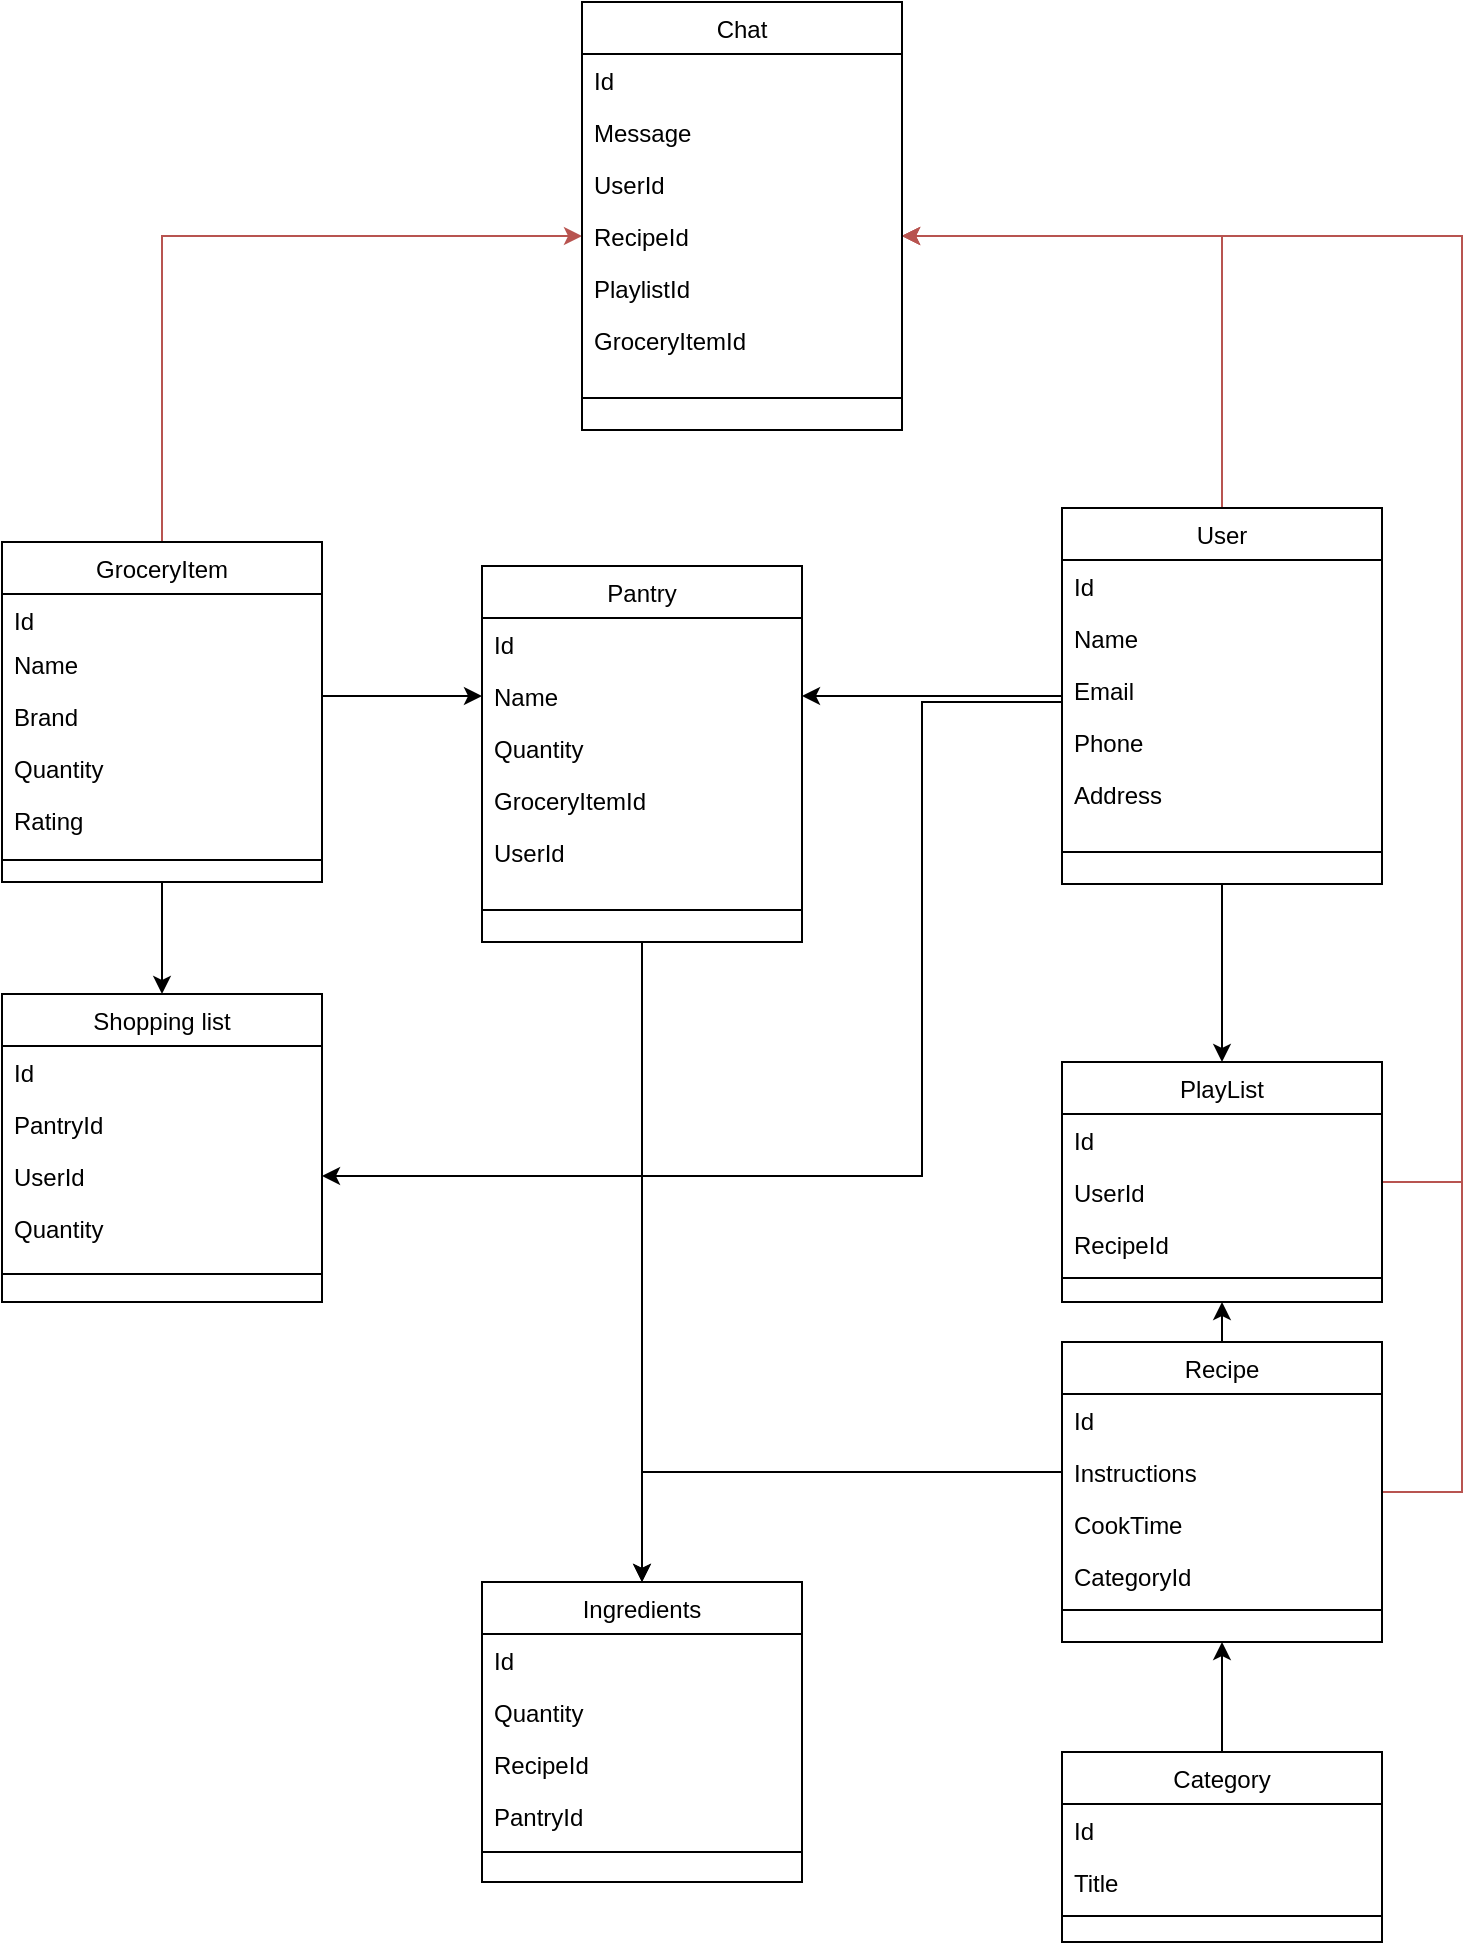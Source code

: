 <mxfile version="13.7.9" type="device"><diagram id="C5RBs43oDa-KdzZeNtuy" name="Page-1"><mxGraphModel dx="1086" dy="1985" grid="1" gridSize="10" guides="1" tooltips="1" connect="1" arrows="1" fold="1" page="1" pageScale="1" pageWidth="827" pageHeight="1169" math="0" shadow="0"><root><mxCell id="WIyWlLk6GJQsqaUBKTNV-0"/><mxCell id="WIyWlLk6GJQsqaUBKTNV-1" parent="WIyWlLk6GJQsqaUBKTNV-0"/><mxCell id="fSSKBRi2hTxzcPYnE4iw-9" style="edgeStyle=orthogonalEdgeStyle;rounded=0;orthogonalLoop=1;jettySize=auto;html=1;exitX=0;exitY=0.5;exitDx=0;exitDy=0;entryX=0.5;entryY=0;entryDx=0;entryDy=0;" parent="WIyWlLk6GJQsqaUBKTNV-1" source="zkfFHV4jXpPFQw0GAbJ--21" target="zkfFHV4jXpPFQw0GAbJ--0" edge="1"><mxGeometry relative="1" as="geometry"><Array as="points"><mxPoint x="350" y="505"/></Array></mxGeometry></mxCell><mxCell id="fSSKBRi2hTxzcPYnE4iw-18" style="edgeStyle=orthogonalEdgeStyle;rounded=0;orthogonalLoop=1;jettySize=auto;html=1;exitX=1;exitY=0.5;exitDx=0;exitDy=0;entryX=0;entryY=0.5;entryDx=0;entryDy=0;" parent="WIyWlLk6GJQsqaUBKTNV-1" source="fSSKBRi2hTxzcPYnE4iw-16" target="fSSKBRi2hTxzcPYnE4iw-0" edge="1"><mxGeometry relative="1" as="geometry"><Array as="points"><mxPoint x="190" y="117"/></Array></mxGeometry></mxCell><mxCell id="fSSKBRi2hTxzcPYnE4iw-28" style="edgeStyle=orthogonalEdgeStyle;rounded=0;orthogonalLoop=1;jettySize=auto;html=1;exitX=0.5;exitY=1;exitDx=0;exitDy=0;entryX=0.5;entryY=0;entryDx=0;entryDy=0;" parent="WIyWlLk6GJQsqaUBKTNV-1" source="zkfFHV4jXpPFQw0GAbJ--6" target="zkfFHV4jXpPFQw0GAbJ--0" edge="1"><mxGeometry relative="1" as="geometry"><mxPoint x="350" y="300" as="sourcePoint"/></mxGeometry></mxCell><mxCell id="zkfFHV4jXpPFQw0GAbJ--6" value="Pantry" style="swimlane;fontStyle=0;align=center;verticalAlign=top;childLayout=stackLayout;horizontal=1;startSize=26;horizontalStack=0;resizeParent=1;resizeLast=0;collapsible=1;marginBottom=0;rounded=0;shadow=0;strokeWidth=1;" parent="WIyWlLk6GJQsqaUBKTNV-1" vertex="1"><mxGeometry x="270" y="52" width="160" height="188" as="geometry"><mxRectangle x="130" y="380" width="160" height="26" as="alternateBounds"/></mxGeometry></mxCell><mxCell id="zkfFHV4jXpPFQw0GAbJ--8" value="Id" style="text;align=left;verticalAlign=top;spacingLeft=4;spacingRight=4;overflow=hidden;rotatable=0;points=[[0,0.5],[1,0.5]];portConstraint=eastwest;rounded=0;shadow=0;html=0;" parent="zkfFHV4jXpPFQw0GAbJ--6" vertex="1"><mxGeometry y="26" width="160" height="26" as="geometry"/></mxCell><mxCell id="fSSKBRi2hTxzcPYnE4iw-0" value="Name" style="text;align=left;verticalAlign=top;spacingLeft=4;spacingRight=4;overflow=hidden;rotatable=0;points=[[0,0.5],[1,0.5]];portConstraint=eastwest;rounded=0;shadow=0;html=0;" parent="zkfFHV4jXpPFQw0GAbJ--6" vertex="1"><mxGeometry y="52" width="160" height="26" as="geometry"/></mxCell><mxCell id="fSSKBRi2hTxzcPYnE4iw-1" value="Quantity" style="text;align=left;verticalAlign=top;spacingLeft=4;spacingRight=4;overflow=hidden;rotatable=0;points=[[0,0.5],[1,0.5]];portConstraint=eastwest;rounded=0;shadow=0;html=0;" parent="zkfFHV4jXpPFQw0GAbJ--6" vertex="1"><mxGeometry y="78" width="160" height="26" as="geometry"/></mxCell><mxCell id="fSSKBRi2hTxzcPYnE4iw-30" value="GroceryItemId" style="text;align=left;verticalAlign=top;spacingLeft=4;spacingRight=4;overflow=hidden;rotatable=0;points=[[0,0.5],[1,0.5]];portConstraint=eastwest;rounded=0;shadow=0;html=0;" parent="zkfFHV4jXpPFQw0GAbJ--6" vertex="1"><mxGeometry y="104" width="160" height="26" as="geometry"/></mxCell><mxCell id="fSSKBRi2hTxzcPYnE4iw-31" value="UserId" style="text;align=left;verticalAlign=top;spacingLeft=4;spacingRight=4;overflow=hidden;rotatable=0;points=[[0,0.5],[1,0.5]];portConstraint=eastwest;rounded=0;shadow=0;html=0;" parent="zkfFHV4jXpPFQw0GAbJ--6" vertex="1"><mxGeometry y="130" width="160" height="26" as="geometry"/></mxCell><mxCell id="zkfFHV4jXpPFQw0GAbJ--9" value="" style="line;html=1;strokeWidth=1;align=left;verticalAlign=middle;spacingTop=-1;spacingLeft=3;spacingRight=3;rotatable=0;labelPosition=right;points=[];portConstraint=eastwest;" parent="zkfFHV4jXpPFQw0GAbJ--6" vertex="1"><mxGeometry y="156" width="160" height="32" as="geometry"/></mxCell><mxCell id="fSSKBRi2hTxzcPYnE4iw-44" style="edgeStyle=orthogonalEdgeStyle;rounded=0;orthogonalLoop=1;jettySize=auto;html=1;exitX=0.5;exitY=1;exitDx=0;exitDy=0;entryX=0.5;entryY=0;entryDx=0;entryDy=0;" parent="WIyWlLk6GJQsqaUBKTNV-1" source="fSSKBRi2hTxzcPYnE4iw-19" target="fSSKBRi2hTxzcPYnE4iw-40" edge="1"><mxGeometry relative="1" as="geometry"/></mxCell><mxCell id="fSSKBRi2hTxzcPYnE4iw-75" style="edgeStyle=orthogonalEdgeStyle;rounded=0;orthogonalLoop=1;jettySize=auto;html=1;entryX=1;entryY=0.5;entryDx=0;entryDy=0;fillColor=#f8cecc;strokeColor=#b85450;" parent="WIyWlLk6GJQsqaUBKTNV-1" source="fSSKBRi2hTxzcPYnE4iw-19" target="fSSKBRi2hTxzcPYnE4iw-52" edge="1"><mxGeometry relative="1" as="geometry"/></mxCell><mxCell id="fSSKBRi2hTxzcPYnE4iw-78" style="edgeStyle=orthogonalEdgeStyle;rounded=0;orthogonalLoop=1;jettySize=auto;html=1;entryX=1;entryY=0.5;entryDx=0;entryDy=0;" parent="WIyWlLk6GJQsqaUBKTNV-1" source="fSSKBRi2hTxzcPYnE4iw-19" target="fSSKBRi2hTxzcPYnE4iw-65" edge="1"><mxGeometry relative="1" as="geometry"><Array as="points"><mxPoint x="490" y="120"/><mxPoint x="490" y="357"/></Array></mxGeometry></mxCell><mxCell id="fSSKBRi2hTxzcPYnE4iw-80" style="edgeStyle=orthogonalEdgeStyle;rounded=0;orthogonalLoop=1;jettySize=auto;html=1;entryX=1;entryY=0.5;entryDx=0;entryDy=0;" parent="WIyWlLk6GJQsqaUBKTNV-1" source="fSSKBRi2hTxzcPYnE4iw-19" target="fSSKBRi2hTxzcPYnE4iw-0" edge="1"><mxGeometry relative="1" as="geometry"><Array as="points"><mxPoint x="530" y="117"/><mxPoint x="530" y="117"/></Array></mxGeometry></mxCell><mxCell id="fSSKBRi2hTxzcPYnE4iw-46" style="edgeStyle=orthogonalEdgeStyle;rounded=0;orthogonalLoop=1;jettySize=auto;html=1;exitX=0.5;exitY=0;exitDx=0;exitDy=0;entryX=0.5;entryY=1;entryDx=0;entryDy=0;" parent="WIyWlLk6GJQsqaUBKTNV-1" source="zkfFHV4jXpPFQw0GAbJ--17" target="fSSKBRi2hTxzcPYnE4iw-40" edge="1"><mxGeometry relative="1" as="geometry"/></mxCell><mxCell id="fSSKBRi2hTxzcPYnE4iw-39" style="edgeStyle=orthogonalEdgeStyle;rounded=0;orthogonalLoop=1;jettySize=auto;html=1;exitX=0.5;exitY=0;exitDx=0;exitDy=0;entryX=0.5;entryY=1;entryDx=0;entryDy=0;" parent="WIyWlLk6GJQsqaUBKTNV-1" source="fSSKBRi2hTxzcPYnE4iw-33" target="zkfFHV4jXpPFQw0GAbJ--17" edge="1"><mxGeometry relative="1" as="geometry"/></mxCell><mxCell id="fSSKBRi2hTxzcPYnE4iw-77" style="edgeStyle=orthogonalEdgeStyle;rounded=0;orthogonalLoop=1;jettySize=auto;html=1;entryX=1;entryY=0.5;entryDx=0;entryDy=0;fillColor=#f8cecc;strokeColor=#b85450;" parent="WIyWlLk6GJQsqaUBKTNV-1" source="zkfFHV4jXpPFQw0GAbJ--17" target="fSSKBRi2hTxzcPYnE4iw-52" edge="1"><mxGeometry relative="1" as="geometry"><Array as="points"><mxPoint x="760" y="515"/><mxPoint x="760" y="-113"/></Array></mxGeometry></mxCell><mxCell id="zkfFHV4jXpPFQw0GAbJ--17" value="Recipe" style="swimlane;fontStyle=0;align=center;verticalAlign=top;childLayout=stackLayout;horizontal=1;startSize=26;horizontalStack=0;resizeParent=1;resizeLast=0;collapsible=1;marginBottom=0;rounded=0;shadow=0;strokeWidth=1;" parent="WIyWlLk6GJQsqaUBKTNV-1" vertex="1"><mxGeometry x="560" y="440" width="160" height="150" as="geometry"><mxRectangle x="550" y="140" width="160" height="26" as="alternateBounds"/></mxGeometry></mxCell><mxCell id="zkfFHV4jXpPFQw0GAbJ--18" value="Id" style="text;align=left;verticalAlign=top;spacingLeft=4;spacingRight=4;overflow=hidden;rotatable=0;points=[[0,0.5],[1,0.5]];portConstraint=eastwest;" parent="zkfFHV4jXpPFQw0GAbJ--17" vertex="1"><mxGeometry y="26" width="160" height="26" as="geometry"/></mxCell><mxCell id="zkfFHV4jXpPFQw0GAbJ--21" value="Instructions" style="text;align=left;verticalAlign=top;spacingLeft=4;spacingRight=4;overflow=hidden;rotatable=0;points=[[0,0.5],[1,0.5]];portConstraint=eastwest;rounded=0;shadow=0;html=0;" parent="zkfFHV4jXpPFQw0GAbJ--17" vertex="1"><mxGeometry y="52" width="160" height="26" as="geometry"/></mxCell><mxCell id="zkfFHV4jXpPFQw0GAbJ--22" value="CookTime" style="text;align=left;verticalAlign=top;spacingLeft=4;spacingRight=4;overflow=hidden;rotatable=0;points=[[0,0.5],[1,0.5]];portConstraint=eastwest;rounded=0;shadow=0;html=0;" parent="zkfFHV4jXpPFQw0GAbJ--17" vertex="1"><mxGeometry y="78" width="160" height="26" as="geometry"/></mxCell><mxCell id="zkfFHV4jXpPFQw0GAbJ--20" value="CategoryId" style="text;align=left;verticalAlign=top;spacingLeft=4;spacingRight=4;overflow=hidden;rotatable=0;points=[[0,0.5],[1,0.5]];portConstraint=eastwest;rounded=0;shadow=0;html=0;" parent="zkfFHV4jXpPFQw0GAbJ--17" vertex="1"><mxGeometry y="104" width="160" height="26" as="geometry"/></mxCell><mxCell id="zkfFHV4jXpPFQw0GAbJ--23" value="" style="line;html=1;strokeWidth=1;align=left;verticalAlign=middle;spacingTop=-1;spacingLeft=3;spacingRight=3;rotatable=0;labelPosition=right;points=[];portConstraint=eastwest;" parent="zkfFHV4jXpPFQw0GAbJ--17" vertex="1"><mxGeometry y="130" width="160" height="8" as="geometry"/></mxCell><mxCell id="fSSKBRi2hTxzcPYnE4iw-33" value="Category" style="swimlane;fontStyle=0;align=center;verticalAlign=top;childLayout=stackLayout;horizontal=1;startSize=26;horizontalStack=0;resizeParent=1;resizeLast=0;collapsible=1;marginBottom=0;rounded=0;shadow=0;strokeWidth=1;" parent="WIyWlLk6GJQsqaUBKTNV-1" vertex="1"><mxGeometry x="560" y="645" width="160" height="95" as="geometry"><mxRectangle x="550" y="140" width="160" height="26" as="alternateBounds"/></mxGeometry></mxCell><mxCell id="fSSKBRi2hTxzcPYnE4iw-34" value="Id" style="text;align=left;verticalAlign=top;spacingLeft=4;spacingRight=4;overflow=hidden;rotatable=0;points=[[0,0.5],[1,0.5]];portConstraint=eastwest;" parent="fSSKBRi2hTxzcPYnE4iw-33" vertex="1"><mxGeometry y="26" width="160" height="26" as="geometry"/></mxCell><mxCell id="fSSKBRi2hTxzcPYnE4iw-35" value="Title" style="text;align=left;verticalAlign=top;spacingLeft=4;spacingRight=4;overflow=hidden;rotatable=0;points=[[0,0.5],[1,0.5]];portConstraint=eastwest;rounded=0;shadow=0;html=0;" parent="fSSKBRi2hTxzcPYnE4iw-33" vertex="1"><mxGeometry y="52" width="160" height="26" as="geometry"/></mxCell><mxCell id="fSSKBRi2hTxzcPYnE4iw-38" value="" style="line;html=1;strokeWidth=1;align=left;verticalAlign=middle;spacingTop=-1;spacingLeft=3;spacingRight=3;rotatable=0;labelPosition=right;points=[];portConstraint=eastwest;" parent="fSSKBRi2hTxzcPYnE4iw-33" vertex="1"><mxGeometry y="78" width="160" height="8" as="geometry"/></mxCell><mxCell id="fSSKBRi2hTxzcPYnE4iw-76" style="edgeStyle=orthogonalEdgeStyle;rounded=0;orthogonalLoop=1;jettySize=auto;html=1;entryX=1;entryY=0.5;entryDx=0;entryDy=0;fillColor=#f8cecc;strokeColor=#b85450;" parent="WIyWlLk6GJQsqaUBKTNV-1" source="fSSKBRi2hTxzcPYnE4iw-40" target="fSSKBRi2hTxzcPYnE4iw-52" edge="1"><mxGeometry relative="1" as="geometry"><Array as="points"><mxPoint x="760" y="360"/><mxPoint x="760" y="-113"/></Array></mxGeometry></mxCell><mxCell id="fSSKBRi2hTxzcPYnE4iw-40" value="PlayList" style="swimlane;fontStyle=0;align=center;verticalAlign=top;childLayout=stackLayout;horizontal=1;startSize=26;horizontalStack=0;resizeParent=1;resizeLast=0;collapsible=1;marginBottom=0;rounded=0;shadow=0;strokeWidth=1;" parent="WIyWlLk6GJQsqaUBKTNV-1" vertex="1"><mxGeometry x="560" y="300" width="160" height="120" as="geometry"><mxRectangle x="550" y="140" width="160" height="26" as="alternateBounds"/></mxGeometry></mxCell><mxCell id="fSSKBRi2hTxzcPYnE4iw-41" value="Id" style="text;align=left;verticalAlign=top;spacingLeft=4;spacingRight=4;overflow=hidden;rotatable=0;points=[[0,0.5],[1,0.5]];portConstraint=eastwest;" parent="fSSKBRi2hTxzcPYnE4iw-40" vertex="1"><mxGeometry y="26" width="160" height="26" as="geometry"/></mxCell><mxCell id="fSSKBRi2hTxzcPYnE4iw-42" value="UserId" style="text;align=left;verticalAlign=top;spacingLeft=4;spacingRight=4;overflow=hidden;rotatable=0;points=[[0,0.5],[1,0.5]];portConstraint=eastwest;rounded=0;shadow=0;html=0;" parent="fSSKBRi2hTxzcPYnE4iw-40" vertex="1"><mxGeometry y="52" width="160" height="26" as="geometry"/></mxCell><mxCell id="fSSKBRi2hTxzcPYnE4iw-47" value="RecipeId" style="text;align=left;verticalAlign=top;spacingLeft=4;spacingRight=4;overflow=hidden;rotatable=0;points=[[0,0.5],[1,0.5]];portConstraint=eastwest;rounded=0;shadow=0;html=0;" parent="fSSKBRi2hTxzcPYnE4iw-40" vertex="1"><mxGeometry y="78" width="160" height="26" as="geometry"/></mxCell><mxCell id="fSSKBRi2hTxzcPYnE4iw-43" value="" style="line;html=1;strokeWidth=1;align=left;verticalAlign=middle;spacingTop=-1;spacingLeft=3;spacingRight=3;rotatable=0;labelPosition=right;points=[];portConstraint=eastwest;" parent="fSSKBRi2hTxzcPYnE4iw-40" vertex="1"><mxGeometry y="104" width="160" height="8" as="geometry"/></mxCell><mxCell id="fSSKBRi2hTxzcPYnE4iw-72" style="edgeStyle=orthogonalEdgeStyle;rounded=0;orthogonalLoop=1;jettySize=auto;html=1;exitX=0.5;exitY=1;exitDx=0;exitDy=0;" parent="WIyWlLk6GJQsqaUBKTNV-1" source="fSSKBRi2hTxzcPYnE4iw-11" target="fSSKBRi2hTxzcPYnE4iw-62" edge="1"><mxGeometry relative="1" as="geometry"/></mxCell><mxCell id="fSSKBRi2hTxzcPYnE4iw-74" style="edgeStyle=orthogonalEdgeStyle;rounded=0;orthogonalLoop=1;jettySize=auto;html=1;entryX=0;entryY=0.5;entryDx=0;entryDy=0;fillColor=#f8cecc;strokeColor=#b85450;" parent="WIyWlLk6GJQsqaUBKTNV-1" source="fSSKBRi2hTxzcPYnE4iw-11" target="fSSKBRi2hTxzcPYnE4iw-52" edge="1"><mxGeometry relative="1" as="geometry"/></mxCell><mxCell id="fSSKBRi2hTxzcPYnE4iw-11" value="GroceryItem" style="swimlane;fontStyle=0;align=center;verticalAlign=top;childLayout=stackLayout;horizontal=1;startSize=26;horizontalStack=0;resizeParent=1;resizeLast=0;collapsible=1;marginBottom=0;rounded=0;shadow=0;strokeWidth=1;" parent="WIyWlLk6GJQsqaUBKTNV-1" vertex="1"><mxGeometry x="30" y="40" width="160" height="170" as="geometry"><mxRectangle x="130" y="380" width="160" height="26" as="alternateBounds"/></mxGeometry></mxCell><mxCell id="fSSKBRi2hTxzcPYnE4iw-12" value="Id" style="text;align=left;verticalAlign=top;spacingLeft=4;spacingRight=4;overflow=hidden;rotatable=0;points=[[0,0.5],[1,0.5]];portConstraint=eastwest;rounded=0;shadow=0;html=0;" parent="fSSKBRi2hTxzcPYnE4iw-11" vertex="1"><mxGeometry y="26" width="160" height="22" as="geometry"/></mxCell><mxCell id="fSSKBRi2hTxzcPYnE4iw-13" value="Name" style="text;align=left;verticalAlign=top;spacingLeft=4;spacingRight=4;overflow=hidden;rotatable=0;points=[[0,0.5],[1,0.5]];portConstraint=eastwest;rounded=0;shadow=0;html=0;" parent="fSSKBRi2hTxzcPYnE4iw-11" vertex="1"><mxGeometry y="48" width="160" height="26" as="geometry"/></mxCell><mxCell id="fSSKBRi2hTxzcPYnE4iw-16" value="Brand" style="text;align=left;verticalAlign=top;spacingLeft=4;spacingRight=4;overflow=hidden;rotatable=0;points=[[0,0.5],[1,0.5]];portConstraint=eastwest;rounded=0;shadow=0;html=0;" parent="fSSKBRi2hTxzcPYnE4iw-11" vertex="1"><mxGeometry y="74" width="160" height="26" as="geometry"/></mxCell><mxCell id="fSSKBRi2hTxzcPYnE4iw-14" value="Quantity" style="text;align=left;verticalAlign=top;spacingLeft=4;spacingRight=4;overflow=hidden;rotatable=0;points=[[0,0.5],[1,0.5]];portConstraint=eastwest;rounded=0;shadow=0;html=0;" parent="fSSKBRi2hTxzcPYnE4iw-11" vertex="1"><mxGeometry y="100" width="160" height="26" as="geometry"/></mxCell><mxCell id="fSSKBRi2hTxzcPYnE4iw-60" value="Rating" style="text;align=left;verticalAlign=top;spacingLeft=4;spacingRight=4;overflow=hidden;rotatable=0;points=[[0,0.5],[1,0.5]];portConstraint=eastwest;rounded=0;shadow=0;html=0;" parent="fSSKBRi2hTxzcPYnE4iw-11" vertex="1"><mxGeometry y="126" width="160" height="26" as="geometry"/></mxCell><mxCell id="fSSKBRi2hTxzcPYnE4iw-15" value="" style="line;html=1;strokeWidth=1;align=left;verticalAlign=middle;spacingTop=-1;spacingLeft=3;spacingRight=3;rotatable=0;labelPosition=right;points=[];portConstraint=eastwest;" parent="fSSKBRi2hTxzcPYnE4iw-11" vertex="1"><mxGeometry y="152" width="160" height="14" as="geometry"/></mxCell><mxCell id="zkfFHV4jXpPFQw0GAbJ--0" value="Ingredients" style="swimlane;fontStyle=0;align=center;verticalAlign=top;childLayout=stackLayout;horizontal=1;startSize=26;horizontalStack=0;resizeParent=1;resizeLast=0;collapsible=1;marginBottom=0;rounded=0;shadow=0;strokeWidth=1;" parent="WIyWlLk6GJQsqaUBKTNV-1" vertex="1"><mxGeometry x="270" y="560" width="160" height="150" as="geometry"><mxRectangle x="230" y="140" width="160" height="26" as="alternateBounds"/></mxGeometry></mxCell><mxCell id="zkfFHV4jXpPFQw0GAbJ--1" value="Id" style="text;align=left;verticalAlign=top;spacingLeft=4;spacingRight=4;overflow=hidden;rotatable=0;points=[[0,0.5],[1,0.5]];portConstraint=eastwest;" parent="zkfFHV4jXpPFQw0GAbJ--0" vertex="1"><mxGeometry y="26" width="160" height="26" as="geometry"/></mxCell><mxCell id="fSSKBRi2hTxzcPYnE4iw-10" value="Quantity" style="text;align=left;verticalAlign=top;spacingLeft=4;spacingRight=4;overflow=hidden;rotatable=0;points=[[0,0.5],[1,0.5]];portConstraint=eastwest;rounded=0;shadow=0;html=0;" parent="zkfFHV4jXpPFQw0GAbJ--0" vertex="1"><mxGeometry y="52" width="160" height="26" as="geometry"/></mxCell><mxCell id="zkfFHV4jXpPFQw0GAbJ--3" value="RecipeId" style="text;align=left;verticalAlign=top;spacingLeft=4;spacingRight=4;overflow=hidden;rotatable=0;points=[[0,0.5],[1,0.5]];portConstraint=eastwest;rounded=0;shadow=0;html=0;" parent="zkfFHV4jXpPFQw0GAbJ--0" vertex="1"><mxGeometry y="78" width="160" height="26" as="geometry"/></mxCell><mxCell id="zkfFHV4jXpPFQw0GAbJ--2" value="PantryId" style="text;align=left;verticalAlign=top;spacingLeft=4;spacingRight=4;overflow=hidden;rotatable=0;points=[[0,0.5],[1,0.5]];portConstraint=eastwest;rounded=0;shadow=0;html=0;" parent="zkfFHV4jXpPFQw0GAbJ--0" vertex="1"><mxGeometry y="104" width="160" height="26" as="geometry"/></mxCell><mxCell id="zkfFHV4jXpPFQw0GAbJ--4" value="" style="line;html=1;strokeWidth=1;align=left;verticalAlign=middle;spacingTop=-1;spacingLeft=3;spacingRight=3;rotatable=0;labelPosition=right;points=[];portConstraint=eastwest;" parent="zkfFHV4jXpPFQw0GAbJ--0" vertex="1"><mxGeometry y="130" width="160" height="10" as="geometry"/></mxCell><mxCell id="fSSKBRi2hTxzcPYnE4iw-62" value="Shopping list" style="swimlane;fontStyle=0;align=center;verticalAlign=top;childLayout=stackLayout;horizontal=1;startSize=26;horizontalStack=0;resizeParent=1;resizeLast=0;collapsible=1;marginBottom=0;rounded=0;shadow=0;strokeWidth=1;" parent="WIyWlLk6GJQsqaUBKTNV-1" vertex="1"><mxGeometry x="30" y="266" width="160" height="154" as="geometry"><mxRectangle x="130" y="380" width="160" height="26" as="alternateBounds"/></mxGeometry></mxCell><mxCell id="fSSKBRi2hTxzcPYnE4iw-63" value="Id" style="text;align=left;verticalAlign=top;spacingLeft=4;spacingRight=4;overflow=hidden;rotatable=0;points=[[0,0.5],[1,0.5]];portConstraint=eastwest;rounded=0;shadow=0;html=0;" parent="fSSKBRi2hTxzcPYnE4iw-62" vertex="1"><mxGeometry y="26" width="160" height="26" as="geometry"/></mxCell><mxCell id="fSSKBRi2hTxzcPYnE4iw-64" value="PantryId" style="text;align=left;verticalAlign=top;spacingLeft=4;spacingRight=4;overflow=hidden;rotatable=0;points=[[0,0.5],[1,0.5]];portConstraint=eastwest;rounded=0;shadow=0;html=0;" parent="fSSKBRi2hTxzcPYnE4iw-62" vertex="1"><mxGeometry y="52" width="160" height="26" as="geometry"/></mxCell><mxCell id="fSSKBRi2hTxzcPYnE4iw-65" value="UserId" style="text;align=left;verticalAlign=top;spacingLeft=4;spacingRight=4;overflow=hidden;rotatable=0;points=[[0,0.5],[1,0.5]];portConstraint=eastwest;rounded=0;shadow=0;html=0;" parent="fSSKBRi2hTxzcPYnE4iw-62" vertex="1"><mxGeometry y="78" width="160" height="26" as="geometry"/></mxCell><mxCell id="fSSKBRi2hTxzcPYnE4iw-66" value="Quantity" style="text;align=left;verticalAlign=top;spacingLeft=4;spacingRight=4;overflow=hidden;rotatable=0;points=[[0,0.5],[1,0.5]];portConstraint=eastwest;rounded=0;shadow=0;html=0;" parent="fSSKBRi2hTxzcPYnE4iw-62" vertex="1"><mxGeometry y="104" width="160" height="26" as="geometry"/></mxCell><mxCell id="fSSKBRi2hTxzcPYnE4iw-68" value="" style="line;html=1;strokeWidth=1;align=left;verticalAlign=middle;spacingTop=-1;spacingLeft=3;spacingRight=3;rotatable=0;labelPosition=right;points=[];portConstraint=eastwest;" parent="fSSKBRi2hTxzcPYnE4iw-62" vertex="1"><mxGeometry y="130" width="160" height="20" as="geometry"/></mxCell><mxCell id="fSSKBRi2hTxzcPYnE4iw-19" value="User" style="swimlane;fontStyle=0;align=center;verticalAlign=top;childLayout=stackLayout;horizontal=1;startSize=26;horizontalStack=0;resizeParent=1;resizeLast=0;collapsible=1;marginBottom=0;rounded=0;shadow=0;strokeWidth=1;" parent="WIyWlLk6GJQsqaUBKTNV-1" vertex="1"><mxGeometry x="560" y="23" width="160" height="188" as="geometry"><mxRectangle x="130" y="380" width="160" height="26" as="alternateBounds"/></mxGeometry></mxCell><mxCell id="fSSKBRi2hTxzcPYnE4iw-20" value="Id" style="text;align=left;verticalAlign=top;spacingLeft=4;spacingRight=4;overflow=hidden;rotatable=0;points=[[0,0.5],[1,0.5]];portConstraint=eastwest;rounded=0;shadow=0;html=0;" parent="fSSKBRi2hTxzcPYnE4iw-19" vertex="1"><mxGeometry y="26" width="160" height="26" as="geometry"/></mxCell><mxCell id="fSSKBRi2hTxzcPYnE4iw-21" value="Name" style="text;align=left;verticalAlign=top;spacingLeft=4;spacingRight=4;overflow=hidden;rotatable=0;points=[[0,0.5],[1,0.5]];portConstraint=eastwest;rounded=0;shadow=0;html=0;" parent="fSSKBRi2hTxzcPYnE4iw-19" vertex="1"><mxGeometry y="52" width="160" height="26" as="geometry"/></mxCell><mxCell id="fSSKBRi2hTxzcPYnE4iw-22" value="Email" style="text;align=left;verticalAlign=top;spacingLeft=4;spacingRight=4;overflow=hidden;rotatable=0;points=[[0,0.5],[1,0.5]];portConstraint=eastwest;rounded=0;shadow=0;html=0;" parent="fSSKBRi2hTxzcPYnE4iw-19" vertex="1"><mxGeometry y="78" width="160" height="26" as="geometry"/></mxCell><mxCell id="fSSKBRi2hTxzcPYnE4iw-24" value="Phone" style="text;align=left;verticalAlign=top;spacingLeft=4;spacingRight=4;overflow=hidden;rotatable=0;points=[[0,0.5],[1,0.5]];portConstraint=eastwest;rounded=0;shadow=0;html=0;" parent="fSSKBRi2hTxzcPYnE4iw-19" vertex="1"><mxGeometry y="104" width="160" height="26" as="geometry"/></mxCell><mxCell id="fSSKBRi2hTxzcPYnE4iw-26" value="Address" style="text;align=left;verticalAlign=top;spacingLeft=4;spacingRight=4;overflow=hidden;rotatable=0;points=[[0,0.5],[1,0.5]];portConstraint=eastwest;rounded=0;shadow=0;html=0;" parent="fSSKBRi2hTxzcPYnE4iw-19" vertex="1"><mxGeometry y="130" width="160" height="26" as="geometry"/></mxCell><mxCell id="fSSKBRi2hTxzcPYnE4iw-23" value="" style="line;html=1;strokeWidth=1;align=left;verticalAlign=middle;spacingTop=-1;spacingLeft=3;spacingRight=3;rotatable=0;labelPosition=right;points=[];portConstraint=eastwest;" parent="fSSKBRi2hTxzcPYnE4iw-19" vertex="1"><mxGeometry y="156" width="160" height="32" as="geometry"/></mxCell><mxCell id="fSSKBRi2hTxzcPYnE4iw-48" value="Chat" style="swimlane;fontStyle=0;align=center;verticalAlign=top;childLayout=stackLayout;horizontal=1;startSize=26;horizontalStack=0;resizeParent=1;resizeLast=0;collapsible=1;marginBottom=0;rounded=0;shadow=0;strokeWidth=1;" parent="WIyWlLk6GJQsqaUBKTNV-1" vertex="1"><mxGeometry x="320" y="-230" width="160" height="214" as="geometry"><mxRectangle x="130" y="380" width="160" height="26" as="alternateBounds"/></mxGeometry></mxCell><mxCell id="fSSKBRi2hTxzcPYnE4iw-49" value="Id" style="text;align=left;verticalAlign=top;spacingLeft=4;spacingRight=4;overflow=hidden;rotatable=0;points=[[0,0.5],[1,0.5]];portConstraint=eastwest;rounded=0;shadow=0;html=0;" parent="fSSKBRi2hTxzcPYnE4iw-48" vertex="1"><mxGeometry y="26" width="160" height="26" as="geometry"/></mxCell><mxCell id="fSSKBRi2hTxzcPYnE4iw-50" value="Message" style="text;align=left;verticalAlign=top;spacingLeft=4;spacingRight=4;overflow=hidden;rotatable=0;points=[[0,0.5],[1,0.5]];portConstraint=eastwest;rounded=0;shadow=0;html=0;" parent="fSSKBRi2hTxzcPYnE4iw-48" vertex="1"><mxGeometry y="52" width="160" height="26" as="geometry"/></mxCell><mxCell id="fSSKBRi2hTxzcPYnE4iw-51" value="UserId" style="text;align=left;verticalAlign=top;spacingLeft=4;spacingRight=4;overflow=hidden;rotatable=0;points=[[0,0.5],[1,0.5]];portConstraint=eastwest;rounded=0;shadow=0;html=0;" parent="fSSKBRi2hTxzcPYnE4iw-48" vertex="1"><mxGeometry y="78" width="160" height="26" as="geometry"/></mxCell><mxCell id="fSSKBRi2hTxzcPYnE4iw-52" value="RecipeId" style="text;align=left;verticalAlign=top;spacingLeft=4;spacingRight=4;overflow=hidden;rotatable=0;points=[[0,0.5],[1,0.5]];portConstraint=eastwest;rounded=0;shadow=0;html=0;" parent="fSSKBRi2hTxzcPYnE4iw-48" vertex="1"><mxGeometry y="104" width="160" height="26" as="geometry"/></mxCell><mxCell id="fSSKBRi2hTxzcPYnE4iw-53" value="PlaylistId" style="text;align=left;verticalAlign=top;spacingLeft=4;spacingRight=4;overflow=hidden;rotatable=0;points=[[0,0.5],[1,0.5]];portConstraint=eastwest;rounded=0;shadow=0;html=0;" parent="fSSKBRi2hTxzcPYnE4iw-48" vertex="1"><mxGeometry y="130" width="160" height="26" as="geometry"/></mxCell><mxCell id="fSSKBRi2hTxzcPYnE4iw-58" value="GroceryItemId" style="text;align=left;verticalAlign=top;spacingLeft=4;spacingRight=4;overflow=hidden;rotatable=0;points=[[0,0.5],[1,0.5]];portConstraint=eastwest;rounded=0;shadow=0;html=0;" parent="fSSKBRi2hTxzcPYnE4iw-48" vertex="1"><mxGeometry y="156" width="160" height="26" as="geometry"/></mxCell><mxCell id="fSSKBRi2hTxzcPYnE4iw-54" value="" style="line;html=1;strokeWidth=1;align=left;verticalAlign=middle;spacingTop=-1;spacingLeft=3;spacingRight=3;rotatable=0;labelPosition=right;points=[];portConstraint=eastwest;" parent="fSSKBRi2hTxzcPYnE4iw-48" vertex="1"><mxGeometry y="182" width="160" height="32" as="geometry"/></mxCell></root></mxGraphModel></diagram></mxfile>